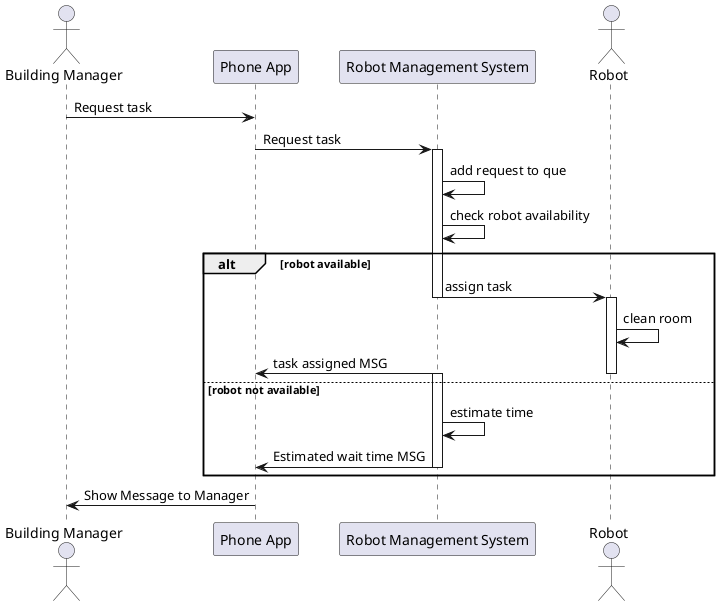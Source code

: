 @startuml

actor "Building Manager" as BM
participant "Phone App" as PA
participant "Robot Management System" as RMS
actor Robot

BM -> PA: Request task

PA -> RMS: Request task

activate RMS
RMS -> RMS: add request to que 
RMS -> RMS: check robot availability

alt robot available
RMS -> Robot: assign task
deactivate RMS
activate Robot
Robot -> Robot: clean room
RMS -> PA: task assigned MSG
deactivate Robot

else robot not available

activate RMS
RMS -> RMS: estimate time
RMS -> PA: Estimated wait time MSG
deactivate RMS

end

PA -> BM: Show Message to Manager

@enduml